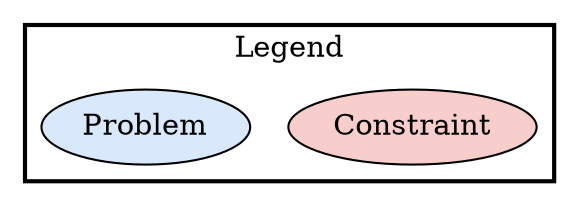 digraph {
  subgraph cluster_legend {
    label = "Legend";
    style = bold;
    color = black;
    
    Node1 [label="Constraint", style=filled, fillcolor="#F8CECC"];
    Node2 [label="Problem", style=filled, fillcolor="#DAE8FC"];
  }
}
